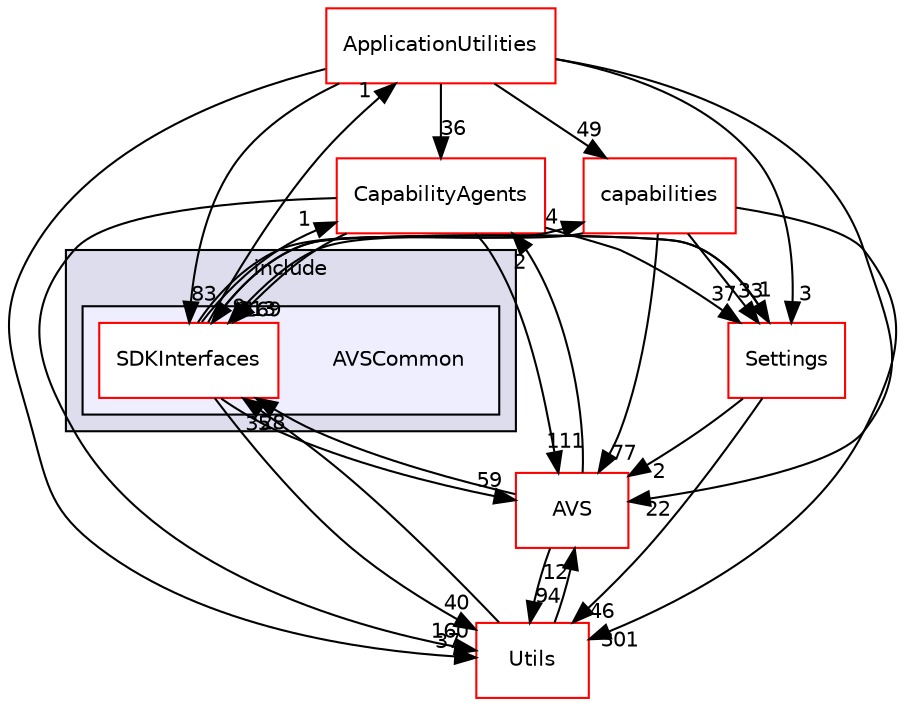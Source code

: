digraph "/workplace/avs-device-sdk/AVSCommon/SDKInterfaces/include/AVSCommon" {
  compound=true
  node [ fontsize="10", fontname="Helvetica"];
  edge [ labelfontsize="10", labelfontname="Helvetica"];
  subgraph clusterdir_17341252d14ec499eb3e1f7903ffcdf5 {
    graph [ bgcolor="#ddddee", pencolor="black", label="include" fontname="Helvetica", fontsize="10", URL="dir_17341252d14ec499eb3e1f7903ffcdf5.html"]
  subgraph clusterdir_5021e1325decff0a465f80b9ba997f55 {
    graph [ bgcolor="#eeeeff", pencolor="black", label="" URL="dir_5021e1325decff0a465f80b9ba997f55.html"];
    dir_5021e1325decff0a465f80b9ba997f55 [shape=plaintext label="AVSCommon"];
    dir_304e5c5f242f015339c8e1473ae913b8 [shape=box label="SDKInterfaces" color="red" fillcolor="white" style="filled" URL="dir_304e5c5f242f015339c8e1473ae913b8.html"];
  }
  }
  dir_748b5abbb33df61eda67007924a1a0cb [shape=box label="ApplicationUtilities" fillcolor="white" style="filled" color="red" URL="dir_748b5abbb33df61eda67007924a1a0cb.html"];
  dir_7cf910bd1d7603f12ef47ff650cec893 [shape=box label="CapabilityAgents" fillcolor="white" style="filled" color="red" URL="dir_7cf910bd1d7603f12ef47ff650cec893.html"];
  dir_80711c2a226d5fced33fce22558d3784 [shape=box label="AVS" fillcolor="white" style="filled" color="red" URL="dir_80711c2a226d5fced33fce22558d3784.html"];
  dir_49dd3d9ac5586189aa170bac46425b9c [shape=box label="Utils" fillcolor="white" style="filled" color="red" URL="dir_49dd3d9ac5586189aa170bac46425b9c.html"];
  dir_8ae0dd75af039a94f4269584fb8eef13 [shape=box label="Settings" fillcolor="white" style="filled" color="red" URL="dir_8ae0dd75af039a94f4269584fb8eef13.html"];
  dir_55f1e16e469d547c636a522dac21b8a1 [shape=box label="capabilities" fillcolor="white" style="filled" color="red" URL="dir_55f1e16e469d547c636a522dac21b8a1.html"];
  dir_748b5abbb33df61eda67007924a1a0cb->dir_7cf910bd1d7603f12ef47ff650cec893 [headlabel="36", labeldistance=1.5 headhref="dir_000127_000423.html"];
  dir_748b5abbb33df61eda67007924a1a0cb->dir_304e5c5f242f015339c8e1473ae913b8 [headlabel="83", labeldistance=1.5 headhref="dir_000127_000171.html"];
  dir_748b5abbb33df61eda67007924a1a0cb->dir_80711c2a226d5fced33fce22558d3784 [headlabel="22", labeldistance=1.5 headhref="dir_000127_000157.html"];
  dir_748b5abbb33df61eda67007924a1a0cb->dir_49dd3d9ac5586189aa170bac46425b9c [headlabel="37", labeldistance=1.5 headhref="dir_000127_000184.html"];
  dir_748b5abbb33df61eda67007924a1a0cb->dir_8ae0dd75af039a94f4269584fb8eef13 [headlabel="3", labeldistance=1.5 headhref="dir_000127_000700.html"];
  dir_748b5abbb33df61eda67007924a1a0cb->dir_55f1e16e469d547c636a522dac21b8a1 [headlabel="49", labeldistance=1.5 headhref="dir_000127_000163.html"];
  dir_7cf910bd1d7603f12ef47ff650cec893->dir_304e5c5f242f015339c8e1473ae913b8 [headlabel="169", labeldistance=1.5 headhref="dir_000423_000171.html"];
  dir_7cf910bd1d7603f12ef47ff650cec893->dir_80711c2a226d5fced33fce22558d3784 [headlabel="111", labeldistance=1.5 headhref="dir_000423_000157.html"];
  dir_7cf910bd1d7603f12ef47ff650cec893->dir_49dd3d9ac5586189aa170bac46425b9c [headlabel="160", labeldistance=1.5 headhref="dir_000423_000184.html"];
  dir_7cf910bd1d7603f12ef47ff650cec893->dir_8ae0dd75af039a94f4269584fb8eef13 [headlabel="37", labeldistance=1.5 headhref="dir_000423_000700.html"];
  dir_304e5c5f242f015339c8e1473ae913b8->dir_748b5abbb33df61eda67007924a1a0cb [headlabel="1", labeldistance=1.5 headhref="dir_000171_000127.html"];
  dir_304e5c5f242f015339c8e1473ae913b8->dir_7cf910bd1d7603f12ef47ff650cec893 [headlabel="1", labeldistance=1.5 headhref="dir_000171_000423.html"];
  dir_304e5c5f242f015339c8e1473ae913b8->dir_80711c2a226d5fced33fce22558d3784 [headlabel="59", labeldistance=1.5 headhref="dir_000171_000157.html"];
  dir_304e5c5f242f015339c8e1473ae913b8->dir_49dd3d9ac5586189aa170bac46425b9c [headlabel="40", labeldistance=1.5 headhref="dir_000171_000184.html"];
  dir_304e5c5f242f015339c8e1473ae913b8->dir_8ae0dd75af039a94f4269584fb8eef13 [headlabel="1", labeldistance=1.5 headhref="dir_000171_000700.html"];
  dir_304e5c5f242f015339c8e1473ae913b8->dir_55f1e16e469d547c636a522dac21b8a1 [headlabel="4", labeldistance=1.5 headhref="dir_000171_000163.html"];
  dir_80711c2a226d5fced33fce22558d3784->dir_7cf910bd1d7603f12ef47ff650cec893 [headlabel="2", labeldistance=1.5 headhref="dir_000157_000423.html"];
  dir_80711c2a226d5fced33fce22558d3784->dir_304e5c5f242f015339c8e1473ae913b8 [headlabel="28", labeldistance=1.5 headhref="dir_000157_000171.html"];
  dir_80711c2a226d5fced33fce22558d3784->dir_49dd3d9ac5586189aa170bac46425b9c [headlabel="94", labeldistance=1.5 headhref="dir_000157_000184.html"];
  dir_49dd3d9ac5586189aa170bac46425b9c->dir_304e5c5f242f015339c8e1473ae913b8 [headlabel="35", labeldistance=1.5 headhref="dir_000184_000171.html"];
  dir_49dd3d9ac5586189aa170bac46425b9c->dir_80711c2a226d5fced33fce22558d3784 [headlabel="12", labeldistance=1.5 headhref="dir_000184_000157.html"];
  dir_8ae0dd75af039a94f4269584fb8eef13->dir_304e5c5f242f015339c8e1473ae913b8 [headlabel="9", labeldistance=1.5 headhref="dir_000700_000171.html"];
  dir_8ae0dd75af039a94f4269584fb8eef13->dir_80711c2a226d5fced33fce22558d3784 [headlabel="2", labeldistance=1.5 headhref="dir_000700_000157.html"];
  dir_8ae0dd75af039a94f4269584fb8eef13->dir_49dd3d9ac5586189aa170bac46425b9c [headlabel="46", labeldistance=1.5 headhref="dir_000700_000184.html"];
  dir_55f1e16e469d547c636a522dac21b8a1->dir_304e5c5f242f015339c8e1473ae913b8 [headlabel="213", labeldistance=1.5 headhref="dir_000163_000171.html"];
  dir_55f1e16e469d547c636a522dac21b8a1->dir_80711c2a226d5fced33fce22558d3784 [headlabel="77", labeldistance=1.5 headhref="dir_000163_000157.html"];
  dir_55f1e16e469d547c636a522dac21b8a1->dir_49dd3d9ac5586189aa170bac46425b9c [headlabel="301", labeldistance=1.5 headhref="dir_000163_000184.html"];
  dir_55f1e16e469d547c636a522dac21b8a1->dir_8ae0dd75af039a94f4269584fb8eef13 [headlabel="33", labeldistance=1.5 headhref="dir_000163_000700.html"];
}
